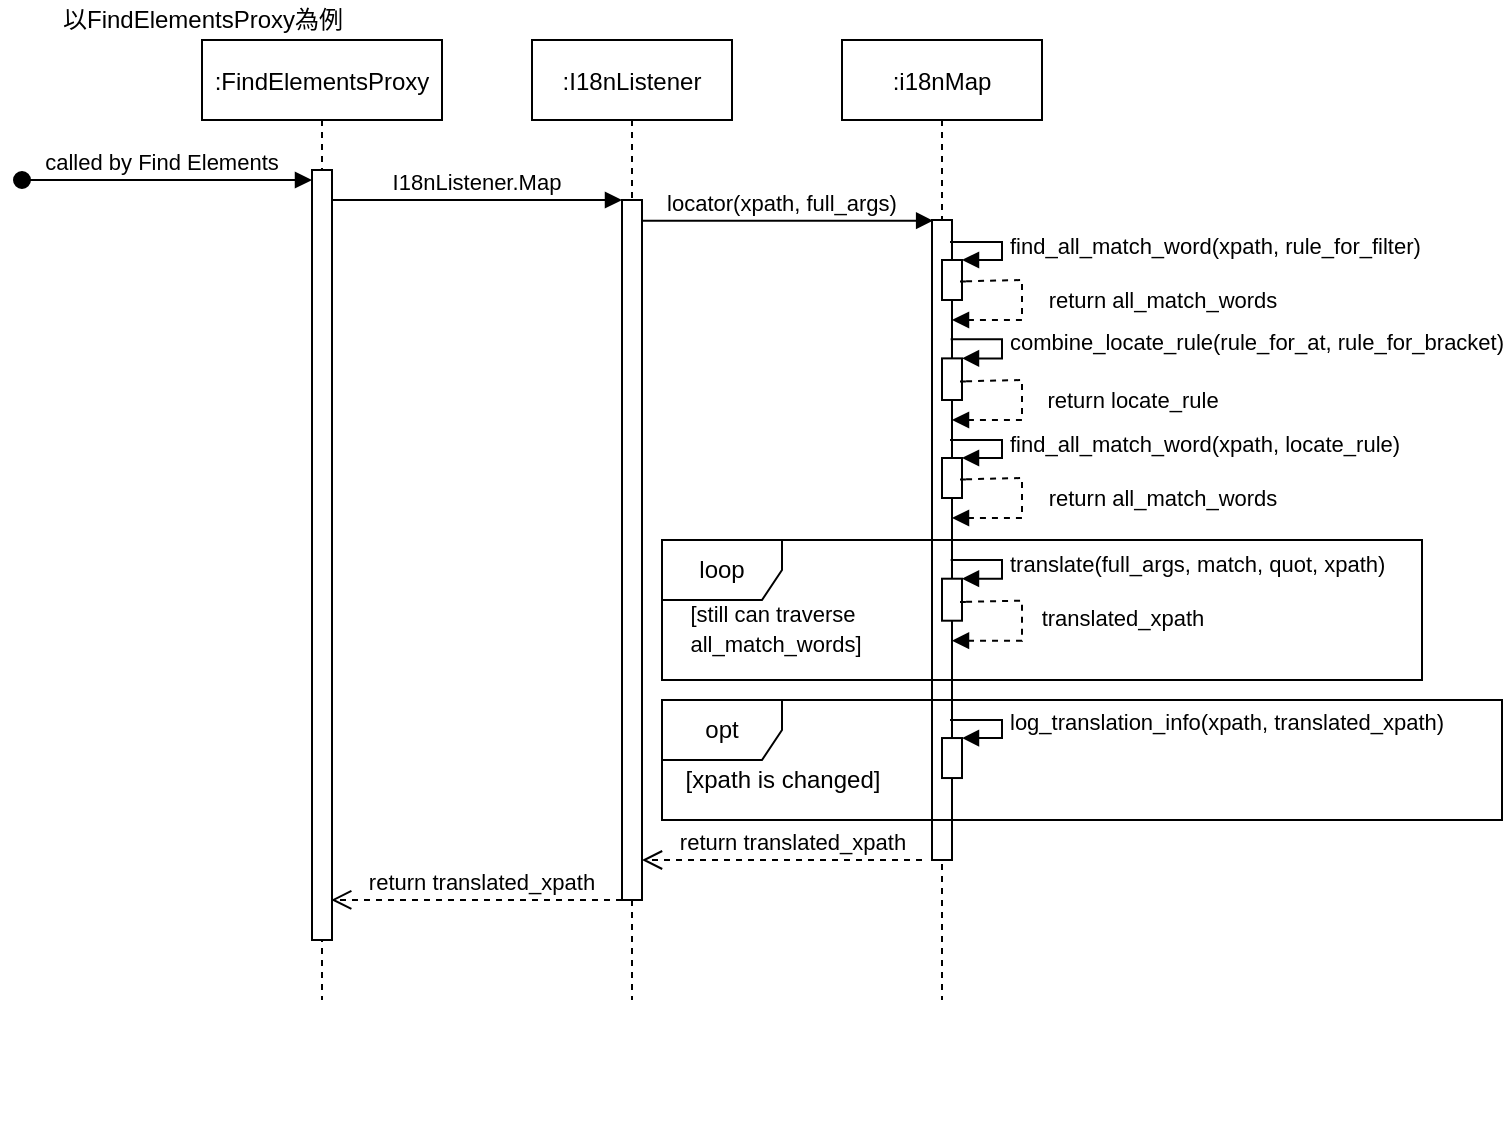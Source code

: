 <mxfile version="14.7.7" type="device" pages="4"><diagram id="kgpKYQtTHZ0yAKxKKP6v" name="xpath翻譯邏輯"><mxGraphModel dx="2485" dy="866" grid="1" gridSize="10" guides="1" tooltips="1" connect="1" arrows="1" fold="1" page="1" pageScale="1" pageWidth="850" pageHeight="1100" math="0" shadow="0"><root><mxCell id="0"/><mxCell id="1" parent="0"/><mxCell id="3nuBFxr9cyL0pnOWT2aG-1" value=":FindElementsProxy" style="shape=umlLifeline;perimeter=lifelinePerimeter;container=1;collapsible=0;recursiveResize=0;rounded=0;shadow=0;strokeWidth=1;" parent="1" vertex="1"><mxGeometry x="60" y="80" width="120" height="480" as="geometry"/></mxCell><mxCell id="3nuBFxr9cyL0pnOWT2aG-2" value="" style="points=[];perimeter=orthogonalPerimeter;rounded=0;shadow=0;strokeWidth=1;" parent="3nuBFxr9cyL0pnOWT2aG-1" vertex="1"><mxGeometry x="55" y="65" width="10" height="385" as="geometry"/></mxCell><mxCell id="3nuBFxr9cyL0pnOWT2aG-3" value="called by Find Elements" style="verticalAlign=bottom;startArrow=oval;endArrow=block;startSize=8;shadow=0;strokeWidth=1;" parent="3nuBFxr9cyL0pnOWT2aG-1" target="3nuBFxr9cyL0pnOWT2aG-2" edge="1"><mxGeometry x="-0.035" relative="1" as="geometry"><mxPoint x="-90" y="70" as="sourcePoint"/><mxPoint as="offset"/></mxGeometry></mxCell><mxCell id="3nuBFxr9cyL0pnOWT2aG-5" value=":I18nListener" style="shape=umlLifeline;perimeter=lifelinePerimeter;container=1;collapsible=0;recursiveResize=0;rounded=0;shadow=0;strokeWidth=1;" parent="1" vertex="1"><mxGeometry x="225" y="80" width="100" height="480" as="geometry"/></mxCell><mxCell id="3nuBFxr9cyL0pnOWT2aG-6" value="" style="points=[];perimeter=orthogonalPerimeter;rounded=0;shadow=0;strokeWidth=1;" parent="3nuBFxr9cyL0pnOWT2aG-5" vertex="1"><mxGeometry x="45" y="80" width="10" height="350" as="geometry"/></mxCell><mxCell id="3nuBFxr9cyL0pnOWT2aG-8" value="I18nListener.Map" style="verticalAlign=bottom;endArrow=block;entryX=0;entryY=0;shadow=0;strokeWidth=1;" parent="1" source="3nuBFxr9cyL0pnOWT2aG-2" target="3nuBFxr9cyL0pnOWT2aG-6" edge="1"><mxGeometry relative="1" as="geometry"><mxPoint x="275" y="160" as="sourcePoint"/><mxPoint as="offset"/></mxGeometry></mxCell><mxCell id="z8J8262dDIthqnBxTeXz-3" value="以FindElementsProxy為例" style="text;html=1;align=center;verticalAlign=middle;resizable=0;points=[];autosize=1;strokeColor=none;" parent="1" vertex="1"><mxGeometry x="-20" y="60" width="160" height="20" as="geometry"/></mxCell><mxCell id="z8J8262dDIthqnBxTeXz-7" value="locator(xpath, full_args)" style="verticalAlign=bottom;endArrow=block;shadow=0;strokeWidth=1;entryX=0.057;entryY=0.001;entryDx=0;entryDy=0;entryPerimeter=0;" parent="1" source="3nuBFxr9cyL0pnOWT2aG-6" target="z8J8262dDIthqnBxTeXz-5" edge="1"><mxGeometry x="-0.038" relative="1" as="geometry"><mxPoint x="340" y="170" as="sourcePoint"/><mxPoint x="510" y="170" as="targetPoint"/><mxPoint as="offset"/></mxGeometry></mxCell><mxCell id="z8J8262dDIthqnBxTeXz-28" value="" style="group" parent="1" vertex="1" connectable="0"><mxGeometry x="370" y="80" width="340" height="550" as="geometry"/></mxCell><mxCell id="z8J8262dDIthqnBxTeXz-4" value=":i18nMap" style="shape=umlLifeline;perimeter=lifelinePerimeter;container=1;collapsible=0;recursiveResize=0;rounded=0;shadow=0;strokeWidth=1;" parent="z8J8262dDIthqnBxTeXz-28" vertex="1"><mxGeometry x="10" width="100" height="480" as="geometry"/></mxCell><mxCell id="z8J8262dDIthqnBxTeXz-5" value="" style="points=[];perimeter=orthogonalPerimeter;rounded=0;shadow=0;strokeWidth=1;" parent="z8J8262dDIthqnBxTeXz-4" vertex="1"><mxGeometry x="45" y="90" width="10" height="320" as="geometry"/></mxCell><mxCell id="z8J8262dDIthqnBxTeXz-22" value="" style="html=1;points=[];perimeter=orthogonalPerimeter;" parent="z8J8262dDIthqnBxTeXz-4" vertex="1"><mxGeometry x="50" y="110" width="10" height="20" as="geometry"/></mxCell><mxCell id="z8J8262dDIthqnBxTeXz-66" value="" style="html=1;points=[];perimeter=orthogonalPerimeter;" parent="z8J8262dDIthqnBxTeXz-4" vertex="1"><mxGeometry x="50" y="349.02" width="10" height="20" as="geometry"/></mxCell><mxCell id="z8J8262dDIthqnBxTeXz-67" value="log_translation_info(xpath, translated_xpath)" style="edgeStyle=orthogonalEdgeStyle;html=1;align=left;spacingLeft=2;endArrow=block;rounded=0;" parent="z8J8262dDIthqnBxTeXz-4" edge="1"><mxGeometry relative="1" as="geometry"><mxPoint x="54" y="340.02" as="sourcePoint"/><Array as="points"><mxPoint x="80" y="340.02"/><mxPoint x="80" y="349.02"/></Array><mxPoint x="60" y="349.02" as="targetPoint"/></mxGeometry></mxCell><mxCell id="z8J8262dDIthqnBxTeXz-24" value="find_all_match_word(xpath, rule_for_filter)" style="edgeStyle=orthogonalEdgeStyle;html=1;align=left;spacingLeft=2;endArrow=block;rounded=0;" parent="z8J8262dDIthqnBxTeXz-28" edge="1"><mxGeometry relative="1" as="geometry"><mxPoint x="64" y="101" as="sourcePoint"/><Array as="points"><mxPoint x="90" y="101"/><mxPoint x="90" y="110"/></Array><mxPoint x="70" y="110" as="targetPoint"/></mxGeometry></mxCell><mxCell id="z8J8262dDIthqnBxTeXz-33" value="" style="group" parent="z8J8262dDIthqnBxTeXz-28" vertex="1" connectable="0"><mxGeometry x="60" y="150" width="30" height="50" as="geometry"/></mxCell><mxCell id="z8J8262dDIthqnBxTeXz-34" value="" style="html=1;points=[];perimeter=orthogonalPerimeter;" parent="z8J8262dDIthqnBxTeXz-33" vertex="1"><mxGeometry y="9.19" width="10" height="20.81" as="geometry"/></mxCell><mxCell id="z8J8262dDIthqnBxTeXz-35" value="combine_locate_rule(rule_for_at, rule_for_bracket)" style="edgeStyle=orthogonalEdgeStyle;html=1;align=left;spacingLeft=2;endArrow=block;rounded=0;exitX=0.933;exitY=0.071;exitDx=0;exitDy=0;exitPerimeter=0;" parent="z8J8262dDIthqnBxTeXz-33" edge="1"><mxGeometry relative="1" as="geometry"><mxPoint x="4.33" y="-0.357" as="sourcePoint"/><Array as="points"><mxPoint x="30"/><mxPoint x="30" y="9.184"/></Array><mxPoint x="10" y="9.184" as="targetPoint"/></mxGeometry></mxCell><mxCell id="z8J8262dDIthqnBxTeXz-37" value="" style="edgeStyle=orthogonalEdgeStyle;html=1;align=left;spacingLeft=2;endArrow=block;rounded=0;exitX=1.197;exitY=0.534;exitDx=0;exitDy=0;exitPerimeter=0;dashed=1;" parent="z8J8262dDIthqnBxTeXz-28" edge="1"><mxGeometry x="-360.01" y="-29.99" as="geometry"><mxPoint x="71.96" y="170.69" as="sourcePoint"/><Array as="points"><mxPoint x="69" y="171"/><mxPoint x="100" y="170"/><mxPoint x="100" y="184"/></Array><mxPoint x="65" y="190" as="targetPoint"/><mxPoint x="81" y="7" as="offset"/></mxGeometry></mxCell><mxCell id="z8J8262dDIthqnBxTeXz-43" value="" style="edgeStyle=orthogonalEdgeStyle;html=1;align=left;spacingLeft=2;endArrow=block;rounded=0;exitX=1.197;exitY=0.534;exitDx=0;exitDy=0;exitPerimeter=0;dashed=1;" parent="z8J8262dDIthqnBxTeXz-28" edge="1"><mxGeometry x="-730.01" y="-159.99" as="geometry"><mxPoint x="71.96" y="120.69" as="sourcePoint"/><Array as="points"><mxPoint x="69" y="121"/><mxPoint x="100" y="120"/><mxPoint x="100" y="134"/></Array><mxPoint x="65" y="140" as="targetPoint"/><mxPoint x="81" y="7" as="offset"/></mxGeometry></mxCell><mxCell id="z8J8262dDIthqnBxTeXz-49" value="" style="html=1;points=[];perimeter=orthogonalPerimeter;" parent="z8J8262dDIthqnBxTeXz-28" vertex="1"><mxGeometry x="60" y="209" width="10" height="20" as="geometry"/></mxCell><mxCell id="z8J8262dDIthqnBxTeXz-50" value="find_all_match_word(xpath, locate_rule)" style="edgeStyle=orthogonalEdgeStyle;html=1;align=left;spacingLeft=2;endArrow=block;rounded=0;" parent="z8J8262dDIthqnBxTeXz-28" edge="1"><mxGeometry relative="1" as="geometry"><mxPoint x="64" y="200" as="sourcePoint"/><Array as="points"><mxPoint x="90" y="200"/><mxPoint x="90" y="209"/></Array><mxPoint x="70" y="209" as="targetPoint"/></mxGeometry></mxCell><mxCell id="z8J8262dDIthqnBxTeXz-51" value="" style="edgeStyle=orthogonalEdgeStyle;html=1;align=left;spacingLeft=2;endArrow=block;rounded=0;exitX=1.197;exitY=0.534;exitDx=0;exitDy=0;exitPerimeter=0;dashed=1;" parent="z8J8262dDIthqnBxTeXz-28" edge="1"><mxGeometry x="-1100.01" y="-140.99" as="geometry"><mxPoint x="71.96" y="219.69" as="sourcePoint"/><Array as="points"><mxPoint x="69" y="220"/><mxPoint x="100" y="219"/><mxPoint x="100" y="233"/></Array><mxPoint x="65" y="239" as="targetPoint"/><mxPoint x="81" y="7" as="offset"/></mxGeometry></mxCell><mxCell id="z8J8262dDIthqnBxTeXz-52" value="&lt;span style=&quot;font-size: 11px ; text-align: left ; background-color: rgb(255 , 255 , 255)&quot;&gt;return all_match_words&lt;/span&gt;" style="text;html=1;align=center;verticalAlign=middle;resizable=0;points=[];autosize=1;strokeColor=none;" parent="z8J8262dDIthqnBxTeXz-28" vertex="1"><mxGeometry x="100" y="219" width="140" height="20" as="geometry"/></mxCell><mxCell id="z8J8262dDIthqnBxTeXz-60" value="&lt;div style=&quot;text-align: left&quot;&gt;&lt;span style=&quot;font-size: 11px ; background-color: rgb(255 , 255 , 255)&quot;&gt;translated_xpath&lt;/span&gt;&lt;/div&gt;" style="text;html=1;align=center;verticalAlign=middle;resizable=0;points=[];autosize=1;strokeColor=none;" parent="z8J8262dDIthqnBxTeXz-28" vertex="1"><mxGeometry x="100" y="279.35" width="100" height="20" as="geometry"/></mxCell><mxCell id="z8J8262dDIthqnBxTeXz-56" value="" style="group" parent="z8J8262dDIthqnBxTeXz-28" vertex="1" connectable="0"><mxGeometry x="60" y="260.35" width="30" height="49" as="geometry"/></mxCell><mxCell id="z8J8262dDIthqnBxTeXz-57" value="" style="html=1;points=[];perimeter=orthogonalPerimeter;" parent="z8J8262dDIthqnBxTeXz-56" vertex="1"><mxGeometry y="9" width="10" height="21" as="geometry"/></mxCell><mxCell id="z8J8262dDIthqnBxTeXz-58" value="translate(full_args, match, quot, xpath)" style="edgeStyle=orthogonalEdgeStyle;html=1;align=left;spacingLeft=2;endArrow=block;rounded=0;exitX=0.933;exitY=0.071;exitDx=0;exitDy=0;exitPerimeter=0;" parent="z8J8262dDIthqnBxTeXz-56" edge="1"><mxGeometry relative="1" as="geometry"><mxPoint x="4.33" y="-0.35" as="sourcePoint"/><Array as="points"><mxPoint x="30"/><mxPoint x="30" y="9"/></Array><mxPoint x="10" y="9" as="targetPoint"/></mxGeometry></mxCell><mxCell id="z8J8262dDIthqnBxTeXz-59" value="" style="edgeStyle=orthogonalEdgeStyle;html=1;align=left;spacingLeft=2;endArrow=block;rounded=0;exitX=1.197;exitY=0.534;exitDx=0;exitDy=0;exitPerimeter=0;dashed=1;" parent="z8J8262dDIthqnBxTeXz-28" edge="1"><mxGeometry x="-1470.01" y="-159.64" as="geometry"><mxPoint x="71.96" y="281.04" as="sourcePoint"/><Array as="points"><mxPoint x="69" y="281.35"/><mxPoint x="100" y="280.35"/><mxPoint x="100" y="294.35"/></Array><mxPoint x="65" y="300.35" as="targetPoint"/><mxPoint x="81" y="7" as="offset"/></mxGeometry></mxCell><mxCell id="z8J8262dDIthqnBxTeXz-63" value="&lt;font style=&quot;font-size: 11px&quot;&gt;[still can traverse&lt;br&gt;&amp;nbsp;all_match_words]&lt;/font&gt;" style="text;html=1;align=center;verticalAlign=middle;resizable=0;points=[];autosize=1;strokeColor=none;" parent="z8J8262dDIthqnBxTeXz-28" vertex="1"><mxGeometry x="-80" y="279.35" width="110" height="30" as="geometry"/></mxCell><mxCell id="z8J8262dDIthqnBxTeXz-65" value="opt" style="shape=umlFrame;whiteSpace=wrap;html=1;" parent="z8J8262dDIthqnBxTeXz-28" vertex="1"><mxGeometry x="-80" y="330" width="420" height="60" as="geometry"/></mxCell><mxCell id="z8J8262dDIthqnBxTeXz-70" value="[xpath is changed]" style="text;html=1;align=center;verticalAlign=middle;resizable=0;points=[];autosize=1;strokeColor=none;" parent="z8J8262dDIthqnBxTeXz-28" vertex="1"><mxGeometry x="-75" y="360" width="110" height="20" as="geometry"/></mxCell><mxCell id="z8J8262dDIthqnBxTeXz-71" value="return translated_xpath" style="verticalAlign=bottom;endArrow=open;dashed=1;endSize=8;shadow=0;strokeWidth=1;" parent="z8J8262dDIthqnBxTeXz-28" edge="1"><mxGeometry x="-0.077" relative="1" as="geometry"><mxPoint x="-90" y="410" as="targetPoint"/><mxPoint x="50" y="410" as="sourcePoint"/><mxPoint as="offset"/></mxGeometry></mxCell><mxCell id="z8J8262dDIthqnBxTeXz-32" value="&lt;span style=&quot;font-size: 11px ; text-align: left ; background-color: rgb(255 , 255 , 255)&quot;&gt;return all_match_words&lt;/span&gt;" style="text;html=1;align=center;verticalAlign=middle;resizable=0;points=[];autosize=1;strokeColor=none;" parent="1" vertex="1"><mxGeometry x="470" y="200" width="140" height="20" as="geometry"/></mxCell><mxCell id="z8J8262dDIthqnBxTeXz-44" value="&lt;span style=&quot;font-size: 11px ; text-align: left ; background-color: rgb(255 , 255 , 255)&quot;&gt;return locate_rule&lt;/span&gt;" style="text;html=1;align=center;verticalAlign=middle;resizable=0;points=[];autosize=1;strokeColor=none;" parent="1" vertex="1"><mxGeometry x="470" y="250" width="110" height="20" as="geometry"/></mxCell><mxCell id="z8J8262dDIthqnBxTeXz-61" value="loop" style="shape=umlFrame;whiteSpace=wrap;html=1;" parent="1" vertex="1"><mxGeometry x="290" y="330" width="380" height="70" as="geometry"/></mxCell><mxCell id="z8J8262dDIthqnBxTeXz-72" value="return translated_xpath" style="verticalAlign=bottom;endArrow=open;dashed=1;endSize=8;shadow=0;strokeWidth=1;entryX=0.96;entryY=0.948;entryDx=0;entryDy=0;entryPerimeter=0;" parent="1" target="3nuBFxr9cyL0pnOWT2aG-2" edge="1"><mxGeometry x="-0.037" relative="1" as="geometry"><mxPoint x="130" y="510" as="targetPoint"/><mxPoint x="270" y="510" as="sourcePoint"/><mxPoint as="offset"/></mxGeometry></mxCell></root></mxGraphModel></diagram><diagram id="8CBT05bZS4znmllq0iDu" name="一詞多譯UI"><mxGraphModel dx="982" dy="512" grid="1" gridSize="10" guides="1" tooltips="1" connect="1" arrows="1" fold="1" page="1" pageScale="1" pageWidth="827" pageHeight="1169" math="0" shadow="0"><root><mxCell id="ThDK19uaG-xKvYLEVw3S-0"/><mxCell id="ThDK19uaG-xKvYLEVw3S-1" parent="ThDK19uaG-xKvYLEVw3S-0"/><mxCell id="VwKYBDSCK9hpIIOAGyED-30" value="opt" style="shape=umlFrame;whiteSpace=wrap;html=1;width=40;height=15;" parent="ThDK19uaG-xKvYLEVw3S-1" vertex="1"><mxGeometry x="245" y="420" width="270" height="62.025" as="geometry"/></mxCell><mxCell id="VwKYBDSCK9hpIIOAGyED-24" value="opt" style="shape=umlFrame;whiteSpace=wrap;html=1;width=45;height=15;" parent="ThDK19uaG-xKvYLEVw3S-1" vertex="1"><mxGeometry x="259" y="335" width="246" height="65" as="geometry"/></mxCell><mxCell id="0lSJKvzW6pEUH8914jEO-1" value="opt" style="shape=umlFrame;whiteSpace=wrap;html=1;width=40;height=15;" parent="ThDK19uaG-xKvYLEVw3S-1" vertex="1"><mxGeometry x="245" y="280" width="270" height="130" as="geometry"/></mxCell><mxCell id="VwKYBDSCK9hpIIOAGyED-4" value="opt" style="shape=umlFrame;whiteSpace=wrap;html=1;width=41;height=15;" parent="ThDK19uaG-xKvYLEVw3S-1" vertex="1"><mxGeometry x="150" y="140" width="470" height="380" as="geometry"/></mxCell><mxCell id="VwKYBDSCK9hpIIOAGyED-11" value="loop" style="shape=umlFrame;whiteSpace=wrap;html=1;width=45;height=15;" parent="ThDK19uaG-xKvYLEVw3S-1" vertex="1"><mxGeometry x="230" y="180" width="360" height="320" as="geometry"/></mxCell><mxCell id="VwKYBDSCK9hpIIOAGyED-7" value="" style="group" parent="ThDK19uaG-xKvYLEVw3S-1" vertex="1" connectable="0"><mxGeometry x="270" y="80" width="240" height="490" as="geometry"/></mxCell><mxCell id="VwKYBDSCK9hpIIOAGyED-18" value="" style="group" parent="VwKYBDSCK9hpIIOAGyED-7" vertex="1" connectable="0"><mxGeometry x="44" width="100" height="490" as="geometry"/></mxCell><mxCell id="0lSJKvzW6pEUH8914jEO-5" value=":UI" style="shape=umlLifeline;perimeter=lifelinePerimeter;container=1;collapsible=0;recursiveResize=0;rounded=0;shadow=0;strokeWidth=1;" parent="VwKYBDSCK9hpIIOAGyED-18" vertex="1"><mxGeometry width="100" height="490" as="geometry"/></mxCell><mxCell id="0lSJKvzW6pEUH8914jEO-6" value="" style="points=[];perimeter=orthogonalPerimeter;rounded=0;shadow=0;strokeWidth=1;" parent="0lSJKvzW6pEUH8914jEO-5" vertex="1"><mxGeometry x="45" y="78.4" width="10" height="352.8" as="geometry"/></mxCell><mxCell id="VwKYBDSCK9hpIIOAGyED-0" value="" style="html=1;points=[];perimeter=orthogonalPerimeter;" parent="VwKYBDSCK9hpIIOAGyED-18" vertex="1"><mxGeometry x="50" y="117.6" width="10" height="294" as="geometry"/></mxCell><mxCell id="VwKYBDSCK9hpIIOAGyED-1" value="run()" style="edgeStyle=orthogonalEdgeStyle;html=1;align=left;spacingLeft=2;endArrow=block;rounded=0;exitX=0.933;exitY=0.071;exitDx=0;exitDy=0;exitPerimeter=0;" parent="VwKYBDSCK9hpIIOAGyED-18" edge="1"><mxGeometry x="0.207" relative="1" as="geometry"><mxPoint x="54.33" y="88.203" as="sourcePoint"/><Array as="points"><mxPoint x="80" y="88.2"/><mxPoint x="80" y="117.6"/></Array><mxPoint x="60" y="117.6" as="targetPoint"/><mxPoint as="offset"/></mxGeometry></mxCell><mxCell id="VwKYBDSCK9hpIIOAGyED-8" value="" style="group" parent="VwKYBDSCK9hpIIOAGyED-7" vertex="1" connectable="0"><mxGeometry x="99" y="127.4" width="30" height="58.8" as="geometry"/></mxCell><mxCell id="VwKYBDSCK9hpIIOAGyED-9" value="" style="html=1;points=[];perimeter=orthogonalPerimeter;" parent="VwKYBDSCK9hpIIOAGyED-8" vertex="1"><mxGeometry y="8.82" width="10" height="49.98" as="geometry"/></mxCell><mxCell id="VwKYBDSCK9hpIIOAGyED-10" value="draw_trans_options()" style="edgeStyle=orthogonalEdgeStyle;html=1;align=left;spacingLeft=2;endArrow=block;rounded=0;exitX=0.933;exitY=0.071;exitDx=0;exitDy=0;exitPerimeter=0;" parent="VwKYBDSCK9hpIIOAGyED-8" edge="1"><mxGeometry relative="1" as="geometry"><mxPoint x="4.33" y="-0.343" as="sourcePoint"/><Array as="points"><mxPoint x="30"/><mxPoint x="30" y="8.82"/></Array><mxPoint x="10" y="8.82" as="targetPoint"/></mxGeometry></mxCell><mxCell id="0lSJKvzW6pEUH8914jEO-2" value=":I18nListener" style="shape=umlLifeline;perimeter=lifelinePerimeter;container=1;collapsible=0;recursiveResize=0;rounded=0;shadow=0;strokeWidth=1;" parent="ThDK19uaG-xKvYLEVw3S-1" vertex="1"><mxGeometry x="80" y="80" width="100" height="490" as="geometry"/></mxCell><mxCell id="0lSJKvzW6pEUH8914jEO-3" value="" style="points=[];perimeter=orthogonalPerimeter;rounded=0;shadow=0;strokeWidth=1;" parent="0lSJKvzW6pEUH8914jEO-2" vertex="1"><mxGeometry x="45" y="62.5" width="10" height="397.5" as="geometry"/></mxCell><mxCell id="0lSJKvzW6pEUH8914jEO-4" value="end_suite()" style="verticalAlign=bottom;startArrow=oval;endArrow=block;startSize=8;shadow=0;strokeWidth=1;" parent="0lSJKvzW6pEUH8914jEO-2" target="0lSJKvzW6pEUH8914jEO-3" edge="1"><mxGeometry x="0.037" relative="1" as="geometry"><mxPoint x="-60" y="70" as="sourcePoint"/><mxPoint as="offset"/></mxGeometry></mxCell><mxCell id="0lSJKvzW6pEUH8914jEO-7" value="UI()" style="verticalAlign=bottom;endArrow=block;entryX=0;entryY=0;shadow=0;strokeWidth=1;" parent="ThDK19uaG-xKvYLEVw3S-1" source="0lSJKvzW6pEUH8914jEO-3" target="0lSJKvzW6pEUH8914jEO-6" edge="1"><mxGeometry x="-0.037" relative="1" as="geometry"><mxPoint x="275" y="160" as="sourcePoint"/><mxPoint as="offset"/></mxGeometry></mxCell><mxCell id="VwKYBDSCK9hpIIOAGyED-6" value="[have multiple &lt;br&gt;translations]" style="text;html=1;align=center;verticalAlign=middle;resizable=0;points=[];autosize=1;strokeColor=none;" parent="ThDK19uaG-xKvYLEVw3S-1" vertex="1"><mxGeometry x="150" y="160" width="90" height="30" as="geometry"/></mxCell><mxCell id="VwKYBDSCK9hpIIOAGyED-38" value="" style="group" parent="ThDK19uaG-xKvYLEVw3S-1" vertex="1" connectable="0"><mxGeometry x="375" y="230" width="30" height="49" as="geometry"/></mxCell><mxCell id="VwKYBDSCK9hpIIOAGyED-39" value="" style="html=1;points=[];perimeter=orthogonalPerimeter;" parent="VwKYBDSCK9hpIIOAGyED-38" vertex="1"><mxGeometry y="9" width="10" height="21" as="geometry"/></mxCell><mxCell id="VwKYBDSCK9hpIIOAGyED-40" value="get_transdic_keys_and_values()" style="edgeStyle=orthogonalEdgeStyle;html=1;align=left;spacingLeft=2;endArrow=block;rounded=0;exitX=0.933;exitY=0.071;exitDx=0;exitDy=0;exitPerimeter=0;" parent="VwKYBDSCK9hpIIOAGyED-38" edge="1"><mxGeometry relative="1" as="geometry"><mxPoint x="4.33" y="-0.35" as="sourcePoint"/><Array as="points"><mxPoint x="30"/><mxPoint x="30" y="9"/></Array><mxPoint x="10" y="9" as="targetPoint"/></mxGeometry></mxCell><mxCell id="VwKYBDSCK9hpIIOAGyED-47" value="user doesn't &lt;br&gt;close the UI" style="text;html=1;align=center;verticalAlign=middle;resizable=0;points=[];autosize=1;strokeColor=none;" parent="ThDK19uaG-xKvYLEVw3S-1" vertex="1"><mxGeometry x="230" y="200" width="80" height="30" as="geometry"/></mxCell><mxCell id="VwKYBDSCK9hpIIOAGyED-31" value="[Submit btn&lt;br&gt;is clicked]" style="text;html=1;align=center;verticalAlign=middle;resizable=0;points=[];autosize=1;strokeColor=none;" parent="ThDK19uaG-xKvYLEVw3S-1" vertex="1"><mxGeometry x="245" y="437.722" width="80" height="30" as="geometry"/></mxCell><mxCell id="VwKYBDSCK9hpIIOAGyED-32" value="" style="group" parent="ThDK19uaG-xKvYLEVw3S-1" vertex="1" connectable="0"><mxGeometry x="370" y="433.294" width="30" height="43.418" as="geometry"/></mxCell><mxCell id="VwKYBDSCK9hpIIOAGyED-34" value="output_setting_file()" style="edgeStyle=orthogonalEdgeStyle;html=1;align=left;spacingLeft=2;endArrow=block;rounded=0;exitX=0.933;exitY=0.071;exitDx=0;exitDy=0;exitPerimeter=0;" parent="VwKYBDSCK9hpIIOAGyED-32" edge="1"><mxGeometry relative="1" as="geometry"><mxPoint x="4.33" y="-0.31" as="sourcePoint"/><Array as="points"><mxPoint x="30"/><mxPoint x="30" y="7.975"/></Array><mxPoint x="10" y="7.975" as="targetPoint"/></mxGeometry></mxCell><mxCell id="VwKYBDSCK9hpIIOAGyED-33" value="" style="html=1;points=[];perimeter=orthogonalPerimeter;" parent="VwKYBDSCK9hpIIOAGyED-32" vertex="1"><mxGeometry y="7.975" width="10" height="18.608" as="geometry"/></mxCell><mxCell id="VwKYBDSCK9hpIIOAGyED-13" value="&lt;font style=&quot;font-size: 3px&quot;&gt;[TransRecord &lt;br style=&quot;font-size: 3px&quot;&gt;btn is clicked]&lt;/font&gt;" style="text;html=1;align=center;verticalAlign=middle;resizable=0;points=[];autosize=1;strokeColor=none;" parent="ThDK19uaG-xKvYLEVw3S-1" vertex="1"><mxGeometry x="240" y="300" width="90" height="30" as="geometry"/></mxCell><mxCell id="VwKYBDSCK9hpIIOAGyED-22" value="[Undo btn &lt;br&gt;is clicked]" style="text;html=1;align=center;verticalAlign=middle;resizable=0;points=[];autosize=1;strokeColor=none;" parent="ThDK19uaG-xKvYLEVw3S-1" vertex="1"><mxGeometry x="259" y="349.5" width="70" height="30" as="geometry"/></mxCell><mxCell id="VwKYBDSCK9hpIIOAGyED-44" value="" style="group" parent="ThDK19uaG-xKvYLEVw3S-1" vertex="1" connectable="0"><mxGeometry x="370" y="290" width="35" height="110" as="geometry"/></mxCell><mxCell id="VwKYBDSCK9hpIIOAGyED-19" value="" style="group" parent="VwKYBDSCK9hpIIOAGyED-44" vertex="1" connectable="0"><mxGeometry width="30" height="110" as="geometry"/></mxCell><mxCell id="VwKYBDSCK9hpIIOAGyED-20" value="" style="html=1;points=[];perimeter=orthogonalPerimeter;" parent="VwKYBDSCK9hpIIOAGyED-19" vertex="1"><mxGeometry y="8.25" width="10" height="101.75" as="geometry"/></mxCell><mxCell id="VwKYBDSCK9hpIIOAGyED-21" value="open_record()" style="edgeStyle=orthogonalEdgeStyle;html=1;align=left;spacingLeft=2;endArrow=block;rounded=0;exitX=0.933;exitY=0.071;exitDx=0;exitDy=0;exitPerimeter=0;" parent="VwKYBDSCK9hpIIOAGyED-19" edge="1"><mxGeometry relative="1" as="geometry"><mxPoint x="4.33" y="-0.321" as="sourcePoint"/><Array as="points"><mxPoint x="30"/><mxPoint x="30" y="8.25"/></Array><mxPoint x="10" y="8.25" as="targetPoint"/></mxGeometry></mxCell><mxCell id="VwKYBDSCK9hpIIOAGyED-25" value="" style="group" parent="VwKYBDSCK9hpIIOAGyED-44" vertex="1" connectable="0"><mxGeometry x="5" y="55" width="30" height="45.833" as="geometry"/></mxCell><mxCell id="VwKYBDSCK9hpIIOAGyED-26" value="" style="html=1;points=[];perimeter=orthogonalPerimeter;" parent="VwKYBDSCK9hpIIOAGyED-25" vertex="1"><mxGeometry y="8.25" width="10" height="37.583" as="geometry"/></mxCell><mxCell id="VwKYBDSCK9hpIIOAGyED-27" value="undo_trans()" style="edgeStyle=orthogonalEdgeStyle;html=1;align=left;spacingLeft=2;endArrow=block;rounded=0;exitX=0.933;exitY=0.071;exitDx=0;exitDy=0;exitPerimeter=0;" parent="VwKYBDSCK9hpIIOAGyED-25" edge="1"><mxGeometry x="-0.066" relative="1" as="geometry"><mxPoint x="4.33" y="-0.321" as="sourcePoint"/><Array as="points"><mxPoint x="30"/><mxPoint x="30" y="8.25"/></Array><mxPoint x="10" y="8.25" as="targetPoint"/><mxPoint as="offset"/></mxGeometry></mxCell></root></mxGraphModel></diagram><diagram id="lGxKc4nAPRdvVYiDWCfg" name="第一版i18n系統流程"><mxGraphModel dx="1635" dy="804" grid="1" gridSize="10" guides="1" tooltips="1" connect="1" arrows="1" fold="1" page="1" pageScale="1" pageWidth="827" pageHeight="1169" math="0" shadow="0"><root><mxCell id="6ys6TR42y-ZPyv70xYL4-0"/><mxCell id="6ys6TR42y-ZPyv70xYL4-1" parent="6ys6TR42y-ZPyv70xYL4-0"/><mxCell id="9D0iwNqKa0CZKdlK-Qdp-12" value="opt" style="shape=umlFrame;whiteSpace=wrap;html=1;width=47;height=17;" parent="6ys6TR42y-ZPyv70xYL4-1" vertex="1"><mxGeometry x="282.613" y="431.344" width="775" height="150" as="geometry"/></mxCell><mxCell id="i82giJxzpvBcl4jBzgic-20" value=":RobotFramework" style="shape=umlLifeline;perimeter=lifelinePerimeter;container=1;collapsible=0;recursiveResize=0;rounded=0;shadow=0;strokeWidth=1;" parent="6ys6TR42y-ZPyv70xYL4-1" vertex="1"><mxGeometry x="215" y="140" width="100" height="590" as="geometry"/></mxCell><mxCell id="i82giJxzpvBcl4jBzgic-21" value="" style="points=[];perimeter=orthogonalPerimeter;rounded=0;shadow=0;strokeWidth=1;" parent="i82giJxzpvBcl4jBzgic-20" vertex="1"><mxGeometry x="45" y="90" width="12" height="419" as="geometry"/></mxCell><mxCell id="ZEgMOvdbL1OH-W7sSwhT-6" value="set system arguments&#10;and run the test" style="verticalAlign=bottom;endArrow=block;shadow=0;strokeWidth=1;" parent="6ys6TR42y-ZPyv70xYL4-1" edge="1"><mxGeometry x="-0.077" relative="1" as="geometry"><mxPoint x="143" y="230" as="sourcePoint"/><mxPoint x="260" y="230" as="targetPoint"/><mxPoint as="offset"/><Array as="points"><mxPoint x="230" y="230"/></Array></mxGeometry></mxCell><mxCell id="ZEgMOvdbL1OH-W7sSwhT-8" value=":I18nListener" style="shape=umlLifeline;perimeter=lifelinePerimeter;container=1;collapsible=0;recursiveResize=0;rounded=0;shadow=0;strokeWidth=1;" parent="6ys6TR42y-ZPyv70xYL4-1" vertex="1"><mxGeometry x="347" y="140" width="100" height="590" as="geometry"/></mxCell><mxCell id="ZEgMOvdbL1OH-W7sSwhT-9" value="" style="points=[];perimeter=orthogonalPerimeter;rounded=0;shadow=0;strokeWidth=1;" parent="ZEgMOvdbL1OH-W7sSwhT-8" vertex="1"><mxGeometry x="45" y="110" width="10" height="125" as="geometry"/></mxCell><mxCell id="ZEgMOvdbL1OH-W7sSwhT-10" value="call" style="verticalAlign=bottom;endArrow=block;shadow=0;strokeWidth=1;" parent="6ys6TR42y-ZPyv70xYL4-1" source="i82giJxzpvBcl4jBzgic-21" edge="1"><mxGeometry x="-0.091" relative="1" as="geometry"><mxPoint x="275" y="250" as="sourcePoint"/><mxPoint x="391" y="250" as="targetPoint"/><mxPoint as="offset"/><Array as="points"><mxPoint x="340" y="250"/></Array></mxGeometry></mxCell><mxCell id="ZEgMOvdbL1OH-W7sSwhT-11" value=":MappingRoutesGenerator" style="shape=umlLifeline;perimeter=lifelinePerimeter;container=1;collapsible=0;recursiveResize=0;rounded=0;shadow=0;strokeWidth=1;" parent="6ys6TR42y-ZPyv70xYL4-1" vertex="1"><mxGeometry x="452" y="140" width="150" height="590" as="geometry"/></mxCell><mxCell id="ZEgMOvdbL1OH-W7sSwhT-12" value="" style="points=[];perimeter=orthogonalPerimeter;rounded=0;shadow=0;strokeWidth=1;" parent="ZEgMOvdbL1OH-W7sSwhT-11" vertex="1"><mxGeometry x="70" y="120" width="10" height="41" as="geometry"/></mxCell><mxCell id="ZEgMOvdbL1OH-W7sSwhT-14" value="initiate" style="verticalAlign=bottom;endArrow=block;shadow=0;strokeWidth=1;" parent="6ys6TR42y-ZPyv70xYL4-1" edge="1"><mxGeometry x="-0.091" relative="1" as="geometry"><mxPoint x="402" y="260" as="sourcePoint"/><mxPoint x="522" y="260" as="targetPoint"/><mxPoint as="offset"/><Array as="points"><mxPoint x="472" y="260"/></Array></mxGeometry></mxCell><mxCell id="DjXPbvrqia6ZtEKJiBJv-1" value="" style="group" parent="6ys6TR42y-ZPyv70xYL4-1" vertex="1" connectable="0"><mxGeometry x="527" y="265.5" width="30" height="49" as="geometry"/></mxCell><mxCell id="DjXPbvrqia6ZtEKJiBJv-2" value="" style="html=1;points=[];perimeter=orthogonalPerimeter;" parent="DjXPbvrqia6ZtEKJiBJv-1" vertex="1"><mxGeometry y="9" width="10" height="21" as="geometry"/></mxCell><mxCell id="DjXPbvrqia6ZtEKJiBJv-3" value="&lt;font style=&quot;font-size: 9px&quot;&gt;create &lt;br&gt;MappingRoutes&lt;br style=&quot;font-size: 9px&quot;&gt;.json&lt;/font&gt;" style="edgeStyle=orthogonalEdgeStyle;html=1;align=left;spacingLeft=2;endArrow=block;rounded=0;exitX=0.933;exitY=0.071;exitDx=0;exitDy=0;exitPerimeter=0;" parent="DjXPbvrqia6ZtEKJiBJv-1" edge="1"><mxGeometry x="0.273" relative="1" as="geometry"><mxPoint x="4.33" y="-0.35" as="sourcePoint"/><Array as="points"><mxPoint x="30"/><mxPoint x="30" y="9"/></Array><mxPoint x="10" y="9" as="targetPoint"/><mxPoint as="offset"/></mxGeometry></mxCell><mxCell id="9D0iwNqKa0CZKdlK-Qdp-0" value=":I18nMap" style="shape=umlLifeline;perimeter=lifelinePerimeter;container=1;collapsible=0;recursiveResize=0;rounded=0;shadow=0;strokeWidth=1;" parent="6ys6TR42y-ZPyv70xYL4-1" vertex="1"><mxGeometry x="622" y="140" width="100" height="590" as="geometry"/></mxCell><mxCell id="9D0iwNqKa0CZKdlK-Qdp-21" value="" style="points=[];perimeter=orthogonalPerimeter;rounded=0;shadow=0;strokeWidth=1;" parent="9D0iwNqKa0CZKdlK-Qdp-0" vertex="1"><mxGeometry x="45" y="346.21" width="10" height="34" as="geometry"/></mxCell><mxCell id="9D0iwNqKa0CZKdlK-Qdp-36" value="" style="group" parent="9D0iwNqKa0CZKdlK-Qdp-0" vertex="1" connectable="0"><mxGeometry x="45" y="172" width="34" height="43" as="geometry"/></mxCell><mxCell id="9D0iwNqKa0CZKdlK-Qdp-1" value="" style="points=[];perimeter=orthogonalPerimeter;rounded=0;shadow=0;strokeWidth=1;" parent="9D0iwNqKa0CZKdlK-Qdp-36" vertex="1"><mxGeometry width="10" height="43" as="geometry"/></mxCell><mxCell id="i82giJxzpvBcl4jBzgic-10" value="" style="html=1;points=[];perimeter=orthogonalPerimeter;" parent="9D0iwNqKa0CZKdlK-Qdp-36" vertex="1"><mxGeometry x="4" y="17.0" width="10" height="21" as="geometry"/></mxCell><mxCell id="i82giJxzpvBcl4jBzgic-11" value="get data from &lt;br&gt;MappingRoutes&lt;br&gt;.json" style="edgeStyle=orthogonalEdgeStyle;html=1;align=left;spacingLeft=2;endArrow=block;rounded=0;exitX=0.956;exitY=0.191;exitDx=0;exitDy=0;exitPerimeter=0;" parent="9D0iwNqKa0CZKdlK-Qdp-36" source="9D0iwNqKa0CZKdlK-Qdp-1" edge="1"><mxGeometry x="0.252" relative="1" as="geometry"><mxPoint x="14" y="8" as="sourcePoint"/><Array as="points"><mxPoint x="34" y="8"/><mxPoint x="34" y="17"/></Array><mxPoint x="14" y="17.35" as="targetPoint"/><mxPoint as="offset"/></mxGeometry></mxCell><mxCell id="9D0iwNqKa0CZKdlK-Qdp-2" value="initiate" style="verticalAlign=bottom;endArrow=block;shadow=0;strokeWidth=1;" parent="6ys6TR42y-ZPyv70xYL4-1" edge="1"><mxGeometry x="0.773" relative="1" as="geometry"><mxPoint x="402" y="312" as="sourcePoint"/><mxPoint x="666" y="312" as="targetPoint"/><mxPoint as="offset"/><Array as="points"><mxPoint x="472" y="312"/></Array></mxGeometry></mxCell><mxCell id="9D0iwNqKa0CZKdlK-Qdp-3" value=":I18nTrigger" style="shape=umlLifeline;perimeter=lifelinePerimeter;container=1;collapsible=0;recursiveResize=0;rounded=0;shadow=0;strokeWidth=1;" parent="6ys6TR42y-ZPyv70xYL4-1" vertex="1"><mxGeometry x="745" y="140" width="100" height="590" as="geometry"/></mxCell><mxCell id="9D0iwNqKa0CZKdlK-Qdp-4" value="" style="points=[];perimeter=orthogonalPerimeter;rounded=0;shadow=0;strokeWidth=1;" parent="9D0iwNqKa0CZKdlK-Qdp-3" vertex="1"><mxGeometry x="45" y="230" width="10" height="24" as="geometry"/></mxCell><mxCell id="9D0iwNqKa0CZKdlK-Qdp-5" value="initiate" style="verticalAlign=bottom;endArrow=block;shadow=0;strokeWidth=1;entryX=-0.085;entryY=-0.01;entryDx=0;entryDy=0;entryPerimeter=0;" parent="6ys6TR42y-ZPyv70xYL4-1" target="9D0iwNqKa0CZKdlK-Qdp-4" edge="1"><mxGeometry x="0.834" relative="1" as="geometry"><mxPoint x="402" y="370" as="sourcePoint"/><mxPoint x="787" y="370" as="targetPoint"/><mxPoint as="offset"/><Array as="points"><mxPoint x="472" y="370"/></Array></mxGeometry></mxCell><mxCell id="9D0iwNqKa0CZKdlK-Qdp-6" value=":5 Proxy Classes" style="shape=umlLifeline;perimeter=lifelinePerimeter;container=1;collapsible=0;recursiveResize=0;rounded=0;shadow=0;strokeWidth=1;" parent="6ys6TR42y-ZPyv70xYL4-1" vertex="1"><mxGeometry x="854" y="140" width="100" height="591" as="geometry"/></mxCell><mxCell id="9D0iwNqKa0CZKdlK-Qdp-7" value="" style="points=[];perimeter=orthogonalPerimeter;rounded=0;shadow=0;strokeWidth=1;" parent="9D0iwNqKa0CZKdlK-Qdp-6" vertex="1"><mxGeometry x="45" y="250" width="10" height="18" as="geometry"/></mxCell><mxCell id="9D0iwNqKa0CZKdlK-Qdp-8" value="initiate" style="verticalAlign=bottom;endArrow=block;shadow=0;strokeWidth=1;entryX=0.02;entryY=0;entryDx=0;entryDy=0;entryPerimeter=0;" parent="6ys6TR42y-ZPyv70xYL4-1" target="9D0iwNqKa0CZKdlK-Qdp-7" edge="1"><mxGeometry x="-0.091" relative="1" as="geometry"><mxPoint x="800.0" y="390" as="sourcePoint"/><mxPoint x="897" y="390" as="targetPoint"/><mxPoint as="offset"/><Array as="points"><mxPoint x="870" y="390"/></Array></mxGeometry></mxCell><mxCell id="9D0iwNqKa0CZKdlK-Qdp-9" value=":Test Script" style="shape=umlLifeline;perimeter=lifelinePerimeter;container=1;collapsible=0;recursiveResize=0;rounded=0;shadow=0;strokeWidth=1;" parent="6ys6TR42y-ZPyv70xYL4-1" vertex="1"><mxGeometry x="965" y="140" width="100" height="590" as="geometry"/></mxCell><mxCell id="9D0iwNqKa0CZKdlK-Qdp-10" value="" style="points=[];perimeter=orthogonalPerimeter;rounded=0;shadow=0;strokeWidth=1;" parent="9D0iwNqKa0CZKdlK-Qdp-9" vertex="1"><mxGeometry x="45" y="280" width="10" height="198" as="geometry"/></mxCell><mxCell id="9D0iwNqKa0CZKdlK-Qdp-11" value="run" style="verticalAlign=bottom;endArrow=block;shadow=0;strokeWidth=1;entryX=-0.067;entryY=0.001;entryDx=0;entryDy=0;entryPerimeter=0;exitX=1.03;exitY=0.453;exitDx=0;exitDy=0;exitPerimeter=0;" parent="6ys6TR42y-ZPyv70xYL4-1" source="i82giJxzpvBcl4jBzgic-21" target="9D0iwNqKa0CZKdlK-Qdp-10" edge="1"><mxGeometry x="0.857" relative="1" as="geometry"><mxPoint x="280" y="420" as="sourcePoint"/><mxPoint x="980" y="420" as="targetPoint"/><mxPoint as="offset"/><Array as="points"/></mxGeometry></mxCell><mxCell id="9D0iwNqKa0CZKdlK-Qdp-15" value="call" style="verticalAlign=bottom;endArrow=block;shadow=0;strokeWidth=1;exitX=-0.039;exitY=0.15;exitDx=0;exitDy=0;exitPerimeter=0;" parent="6ys6TR42y-ZPyv70xYL4-1" source="9D0iwNqKa0CZKdlK-Qdp-10" target="9D0iwNqKa0CZKdlK-Qdp-17" edge="1"><mxGeometry x="-0.014" relative="1" as="geometry"><mxPoint x="997" y="450" as="sourcePoint"/><mxPoint x="912" y="450" as="targetPoint"/><Array as="points"/><mxPoint as="offset"/></mxGeometry></mxCell><mxCell id="9D0iwNqKa0CZKdlK-Qdp-17" value="" style="points=[];perimeter=orthogonalPerimeter;rounded=0;shadow=0;strokeWidth=1;" parent="6ys6TR42y-ZPyv70xYL4-1" vertex="1"><mxGeometry x="899" y="448" width="10" height="112" as="geometry"/></mxCell><mxCell id="9D0iwNqKa0CZKdlK-Qdp-22" value="call" style="verticalAlign=bottom;endArrow=block;shadow=0;strokeWidth=1;entryX=0.944;entryY=-0.002;entryDx=0;entryDy=0;entryPerimeter=0;" parent="6ys6TR42y-ZPyv70xYL4-1" target="9D0iwNqKa0CZKdlK-Qdp-23" edge="1"><mxGeometry x="0.887" relative="1" as="geometry"><mxPoint x="899" y="460" as="sourcePoint"/><mxPoint x="404" y="460" as="targetPoint"/><Array as="points"/><mxPoint as="offset"/></mxGeometry></mxCell><mxCell id="9D0iwNqKa0CZKdlK-Qdp-23" value="" style="points=[];perimeter=orthogonalPerimeter;rounded=0;shadow=0;strokeWidth=1;" parent="6ys6TR42y-ZPyv70xYL4-1" vertex="1"><mxGeometry x="392" y="460" width="10" height="88" as="geometry"/></mxCell><mxCell id="9D0iwNqKa0CZKdlK-Qdp-24" value="do translating" style="verticalAlign=bottom;endArrow=block;shadow=0;strokeWidth=1;entryX=-0.118;entryY=0.032;entryDx=0;entryDy=0;entryPerimeter=0;" parent="6ys6TR42y-ZPyv70xYL4-1" target="9D0iwNqKa0CZKdlK-Qdp-21" edge="1"><mxGeometry x="0.518" relative="1" as="geometry"><mxPoint x="403.0" y="487.21" as="sourcePoint"/><mxPoint x="662" y="487" as="targetPoint"/><mxPoint as="offset"/><Array as="points"><mxPoint x="473" y="487.21"/></Array></mxGeometry></mxCell><mxCell id="9D0iwNqKa0CZKdlK-Qdp-25" value="return translation(s)" style="verticalAlign=bottom;endArrow=open;dashed=1;endSize=8;shadow=0;strokeWidth=1;exitX=-0.067;exitY=0.941;exitDx=0;exitDy=0;exitPerimeter=0;" parent="6ys6TR42y-ZPyv70xYL4-1" source="9D0iwNqKa0CZKdlK-Qdp-21" edge="1"><mxGeometry x="0.47" relative="1" as="geometry"><mxPoint x="402" y="519.21" as="targetPoint"/><mxPoint x="654" y="519.21" as="sourcePoint"/><mxPoint as="offset"/></mxGeometry></mxCell><mxCell id="9D0iwNqKa0CZKdlK-Qdp-26" value="return translation(s)" style="verticalAlign=bottom;endArrow=open;dashed=1;endSize=8;shadow=0;strokeWidth=1;" parent="6ys6TR42y-ZPyv70xYL4-1" edge="1"><mxGeometry x="0.726" relative="1" as="geometry"><mxPoint x="899" y="547.21" as="targetPoint"/><mxPoint x="403" y="547" as="sourcePoint"/><mxPoint as="offset"/></mxGeometry></mxCell><mxCell id="9D0iwNqKa0CZKdlK-Qdp-28" value="continue" style="verticalAlign=bottom;endArrow=block;shadow=0;strokeWidth=1;" parent="6ys6TR42y-ZPyv70xYL4-1" edge="1"><mxGeometry x="0.02" relative="1" as="geometry"><mxPoint x="909.0" y="560" as="sourcePoint"/><mxPoint x="1009" y="560" as="targetPoint"/><mxPoint as="offset"/><Array as="points"/></mxGeometry></mxCell><mxCell id="9D0iwNqKa0CZKdlK-Qdp-29" value="return end state of the test script" style="verticalAlign=bottom;endArrow=open;dashed=1;endSize=8;shadow=0;strokeWidth=1;exitX=-0.057;exitY=0.995;exitDx=0;exitDy=0;exitPerimeter=0;entryX=1.139;entryY=0.924;entryDx=0;entryDy=0;entryPerimeter=0;" parent="6ys6TR42y-ZPyv70xYL4-1" source="9D0iwNqKa0CZKdlK-Qdp-10" target="i82giJxzpvBcl4jBzgic-21" edge="1"><mxGeometry x="0.714" relative="1" as="geometry"><mxPoint x="280" y="617" as="targetPoint"/><mxPoint x="987" y="617" as="sourcePoint"/><mxPoint as="offset"/></mxGeometry></mxCell><mxCell id="9D0iwNqKa0CZKdlK-Qdp-30" value=":Report" style="shape=umlLifeline;perimeter=lifelinePerimeter;container=1;collapsible=0;recursiveResize=0;rounded=0;shadow=0;strokeWidth=1;" parent="6ys6TR42y-ZPyv70xYL4-1" vertex="1"><mxGeometry x="1074" y="140" width="100" height="590" as="geometry"/></mxCell><mxCell id="9D0iwNqKa0CZKdlK-Qdp-31" value="" style="points=[];perimeter=orthogonalPerimeter;rounded=0;shadow=0;strokeWidth=1;" parent="9D0iwNqKa0CZKdlK-Qdp-30" vertex="1"><mxGeometry x="45" y="503" width="10" height="35" as="geometry"/></mxCell><mxCell id="9D0iwNqKa0CZKdlK-Qdp-32" value="generate test report" style="verticalAlign=bottom;endArrow=block;shadow=0;strokeWidth=1;entryX=0;entryY=0.114;entryDx=0;entryDy=0;entryPerimeter=0;exitX=1.083;exitY=0.996;exitDx=0;exitDy=0;exitPerimeter=0;" parent="6ys6TR42y-ZPyv70xYL4-1" source="i82giJxzpvBcl4jBzgic-21" target="9D0iwNqKa0CZKdlK-Qdp-31" edge="1"><mxGeometry x="0.815" relative="1" as="geometry"><mxPoint x="280" y="647" as="sourcePoint"/><mxPoint x="1088" y="647" as="targetPoint"/><mxPoint as="offset"/><Array as="points"><mxPoint x="345" y="647"/></Array></mxGeometry></mxCell><mxCell id="9D0iwNqKa0CZKdlK-Qdp-33" value="return test report" style="verticalAlign=bottom;endArrow=open;dashed=1;endSize=8;shadow=0;strokeWidth=1;exitX=-0.146;exitY=0.973;exitDx=0;exitDy=0;exitPerimeter=0;" parent="6ys6TR42y-ZPyv70xYL4-1" source="9D0iwNqKa0CZKdlK-Qdp-31" edge="1"><mxGeometry x="0.875" relative="1" as="geometry"><mxPoint x="143" y="677" as="targetPoint"/><mxPoint x="1110" y="677" as="sourcePoint"/><mxPoint as="offset"/></mxGeometry></mxCell><mxCell id="9D0iwNqKa0CZKdlK-Qdp-13" value="[current keyword &lt;br&gt;has defined&lt;br&gt;&amp;nbsp;proxy keyword]" style="text;html=1;align=center;verticalAlign=middle;resizable=0;points=[];autosize=1;strokeColor=none;" parent="6ys6TR42y-ZPyv70xYL4-1" vertex="1"><mxGeometry x="285.61" y="450.996" width="100" height="50" as="geometry"/></mxCell><mxCell id="NdsnHQ6kCXdwWt8sRdtn-0" value=":User" style="shape=umlActor;verticalLabelPosition=bottom;verticalAlign=top;html=1;outlineConnect=0;" parent="6ys6TR42y-ZPyv70xYL4-1" vertex="1"><mxGeometry x="121" y="120" width="30" height="50" as="geometry"/></mxCell><mxCell id="NdsnHQ6kCXdwWt8sRdtn-1" value="" style="points=[];perimeter=orthogonalPerimeter;rounded=0;shadow=0;strokeWidth=1;" parent="6ys6TR42y-ZPyv70xYL4-1" vertex="1"><mxGeometry x="131" y="220" width="10" height="471" as="geometry"/></mxCell><mxCell id="ZEgMOvdbL1OH-W7sSwhT-3" value="" style="endArrow=none;dashed=1;html=1;" parent="6ys6TR42y-ZPyv70xYL4-1" edge="1"><mxGeometry x="121" y="120" width="50" height="50" as="geometry"><mxPoint x="135.71" y="220" as="sourcePoint"/><mxPoint x="135.71" y="190" as="targetPoint"/></mxGeometry></mxCell><mxCell id="ZEgMOvdbL1OH-W7sSwhT-7" value="" style="endArrow=none;dashed=1;html=1;" parent="6ys6TR42y-ZPyv70xYL4-1" edge="1"><mxGeometry x="121" y="120" width="50" height="50" as="geometry"><mxPoint x="135.71" y="730" as="sourcePoint"/><mxPoint x="135.71" y="691" as="targetPoint"/></mxGeometry></mxCell></root></mxGraphModel></diagram><diagram id="KKpTnlNAbInkK8TdMF8x" name="parts for convenient"><mxGraphModel dx="2062" dy="1075" grid="1" gridSize="10" guides="1" tooltips="1" connect="1" arrows="1" fold="1" page="1" pageScale="1" pageWidth="827" pageHeight="1169" math="0" shadow="0"><root><mxCell id="o67k6Vd3o5qg06zrt6Uc-0"/><mxCell id="o67k6Vd3o5qg06zrt6Uc-1" parent="o67k6Vd3o5qg06zrt6Uc-0"/><mxCell id="3vxXEJn2D_u93VlBDyl8-18" value="loop" style="shape=umlFrame;whiteSpace=wrap;html=1;" vertex="1" parent="o67k6Vd3o5qg06zrt6Uc-1"><mxGeometry x="449" y="60" width="160" height="70" as="geometry"/></mxCell><mxCell id="3vxXEJn2D_u93VlBDyl8-19" value="opt" style="shape=umlFrame;whiteSpace=wrap;html=1;" vertex="1" parent="o67k6Vd3o5qg06zrt6Uc-1"><mxGeometry x="634" y="60" width="160" height="70" as="geometry"/></mxCell><mxCell id="3vxXEJn2D_u93VlBDyl8-20" value=":" style="shape=umlLifeline;perimeter=lifelinePerimeter;container=1;collapsible=0;recursiveResize=0;rounded=0;shadow=0;strokeWidth=1;" vertex="1" parent="o67k6Vd3o5qg06zrt6Uc-1"><mxGeometry x="319" y="80" width="100" height="300" as="geometry"/></mxCell><mxCell id="3vxXEJn2D_u93VlBDyl8-21" value="" style="points=[];perimeter=orthogonalPerimeter;rounded=0;shadow=0;strokeWidth=1;" vertex="1" parent="3vxXEJn2D_u93VlBDyl8-20"><mxGeometry x="45" y="80" width="10" height="160" as="geometry"/></mxCell><mxCell id="3vxXEJn2D_u93VlBDyl8-22" value="I18nListener.Map" style="verticalAlign=bottom;endArrow=block;entryX=0;entryY=0;shadow=0;strokeWidth=1;" edge="1" parent="o67k6Vd3o5qg06zrt6Uc-1"><mxGeometry x="-0.059" relative="1" as="geometry"><mxPoint x="454" y="270" as="sourcePoint"/><mxPoint x="624" y="270" as="targetPoint"/><mxPoint as="offset"/></mxGeometry></mxCell><mxCell id="3vxXEJn2D_u93VlBDyl8-23" value="callback" style="verticalAlign=bottom;endArrow=block;entryX=1;entryY=0;shadow=0;strokeWidth=1;" edge="1" parent="o67k6Vd3o5qg06zrt6Uc-1"><mxGeometry relative="1" as="geometry"><mxPoint x="719" y="200" as="sourcePoint"/><mxPoint x="554" y="200" as="targetPoint"/><Array as="points"><mxPoint x="664" y="200"/></Array></mxGeometry></mxCell><mxCell id="3vxXEJn2D_u93VlBDyl8-24" value="return" style="verticalAlign=bottom;endArrow=open;dashed=1;endSize=8;shadow=0;strokeWidth=1;" edge="1" parent="o67k6Vd3o5qg06zrt6Uc-1"><mxGeometry relative="1" as="geometry"><mxPoint x="464" y="310.0" as="targetPoint"/><mxPoint x="594" y="310" as="sourcePoint"/></mxGeometry></mxCell><mxCell id="3vxXEJn2D_u93VlBDyl8-25" value="return" style="verticalAlign=bottom;endArrow=open;dashed=1;endSize=8;exitX=1;exitY=0.95;shadow=0;strokeWidth=1;" edge="1" parent="o67k6Vd3o5qg06zrt6Uc-1"><mxGeometry relative="1" as="geometry"><mxPoint x="729" y="230" as="targetPoint"/><mxPoint x="564" y="230" as="sourcePoint"/></mxGeometry></mxCell><mxCell id="3vxXEJn2D_u93VlBDyl8-26" value="" style="html=1;points=[];perimeter=orthogonalPerimeter;" vertex="1" parent="o67k6Vd3o5qg06zrt6Uc-1"><mxGeometry x="34" y="199.55" width="10" height="20.81" as="geometry"/></mxCell><mxCell id="3vxXEJn2D_u93VlBDyl8-27" value="combine_locate_rule(rule_for_at, rule_for_bracket)" style="edgeStyle=orthogonalEdgeStyle;html=1;align=left;spacingLeft=2;endArrow=block;rounded=0;exitX=0.933;exitY=0.071;exitDx=0;exitDy=0;exitPerimeter=0;" edge="1" parent="o67k6Vd3o5qg06zrt6Uc-1"><mxGeometry relative="1" as="geometry"><mxPoint x="38.33" y="190.003" as="sourcePoint"/><Array as="points"><mxPoint x="64" y="190.36"/><mxPoint x="64" y="199.544"/></Array><mxPoint x="44.0" y="199.544" as="targetPoint"/></mxGeometry></mxCell><mxCell id="3vxXEJn2D_u93VlBDyl8-28" value="" style="edgeStyle=orthogonalEdgeStyle;html=1;align=left;spacingLeft=2;endArrow=block;rounded=0;exitX=1.197;exitY=0.534;exitDx=0;exitDy=0;exitPerimeter=0;dashed=1;" edge="1" parent="o67k6Vd3o5qg06zrt6Uc-1"><mxGeometry x="-756.01" y="-69.63" as="geometry"><mxPoint x="45.96" y="211.05" as="sourcePoint"/><Array as="points"><mxPoint x="43" y="211.36"/><mxPoint x="74" y="210.36"/><mxPoint x="74" y="224.36"/></Array><mxPoint x="39.0" y="230.36" as="targetPoint"/><mxPoint x="81" y="7" as="offset"/></mxGeometry></mxCell><mxCell id="3vxXEJn2D_u93VlBDyl8-29" value="&lt;span style=&quot;font-size: 11px ; text-align: left ; background-color: rgb(255 , 255 , 255)&quot;&gt;return locate_rule&lt;/span&gt;" style="text;html=1;align=center;verticalAlign=middle;resizable=0;points=[];autosize=1;strokeColor=none;" vertex="1" parent="o67k6Vd3o5qg06zrt6Uc-1"><mxGeometry x="74" y="210.36" width="110" height="20" as="geometry"/></mxCell><mxCell id="3vxXEJn2D_u93VlBDyl8-30" value="User&lt;br&gt;" style="shape=umlActor;verticalLabelPosition=bottom;verticalAlign=top;html=1;outlineConnect=0;" vertex="1" parent="o67k6Vd3o5qg06zrt6Uc-1"><mxGeometry x="144" y="281" width="30" height="60" as="geometry"/></mxCell><mxCell id="3vxXEJn2D_u93VlBDyl8-31" value="" style="endArrow=none;dashed=1;html=1;" edge="1" parent="o67k6Vd3o5qg06zrt6Uc-1"><mxGeometry width="50" height="50" relative="1" as="geometry"><mxPoint x="269" y="300" as="sourcePoint"/><mxPoint x="269" y="270" as="targetPoint"/></mxGeometry></mxCell><mxCell id="3vxXEJn2D_u93VlBDyl8-32" value="" style="group" vertex="1" connectable="0" parent="o67k6Vd3o5qg06zrt6Uc-1"><mxGeometry x="644" y="330" width="30" height="30" as="geometry"/></mxCell><mxCell id="3vxXEJn2D_u93VlBDyl8-33" value="" style="html=1;points=[];perimeter=orthogonalPerimeter;fillColor=none;" vertex="1" parent="3vxXEJn2D_u93VlBDyl8-32"><mxGeometry y="9" width="10" height="21" as="geometry"/></mxCell><mxCell id="3vxXEJn2D_u93VlBDyl8-34" value="self call" style="edgeStyle=orthogonalEdgeStyle;html=1;align=left;spacingLeft=2;endArrow=block;rounded=0;" edge="1" parent="3vxXEJn2D_u93VlBDyl8-32"><mxGeometry relative="1" as="geometry"><mxPoint x="4" as="sourcePoint"/><Array as="points"><mxPoint x="30"/><mxPoint x="30" y="9"/></Array><mxPoint x="10" y="9" as="targetPoint"/></mxGeometry></mxCell><mxCell id="3vxXEJn2D_u93VlBDyl8-35" value="" style="points=[];perimeter=orthogonalPerimeter;rounded=0;shadow=0;strokeWidth=1;" vertex="1" parent="o67k6Vd3o5qg06zrt6Uc-1"><mxGeometry x="293" y="266" width="10" height="42" as="geometry"/></mxCell></root></mxGraphModel></diagram></mxfile>